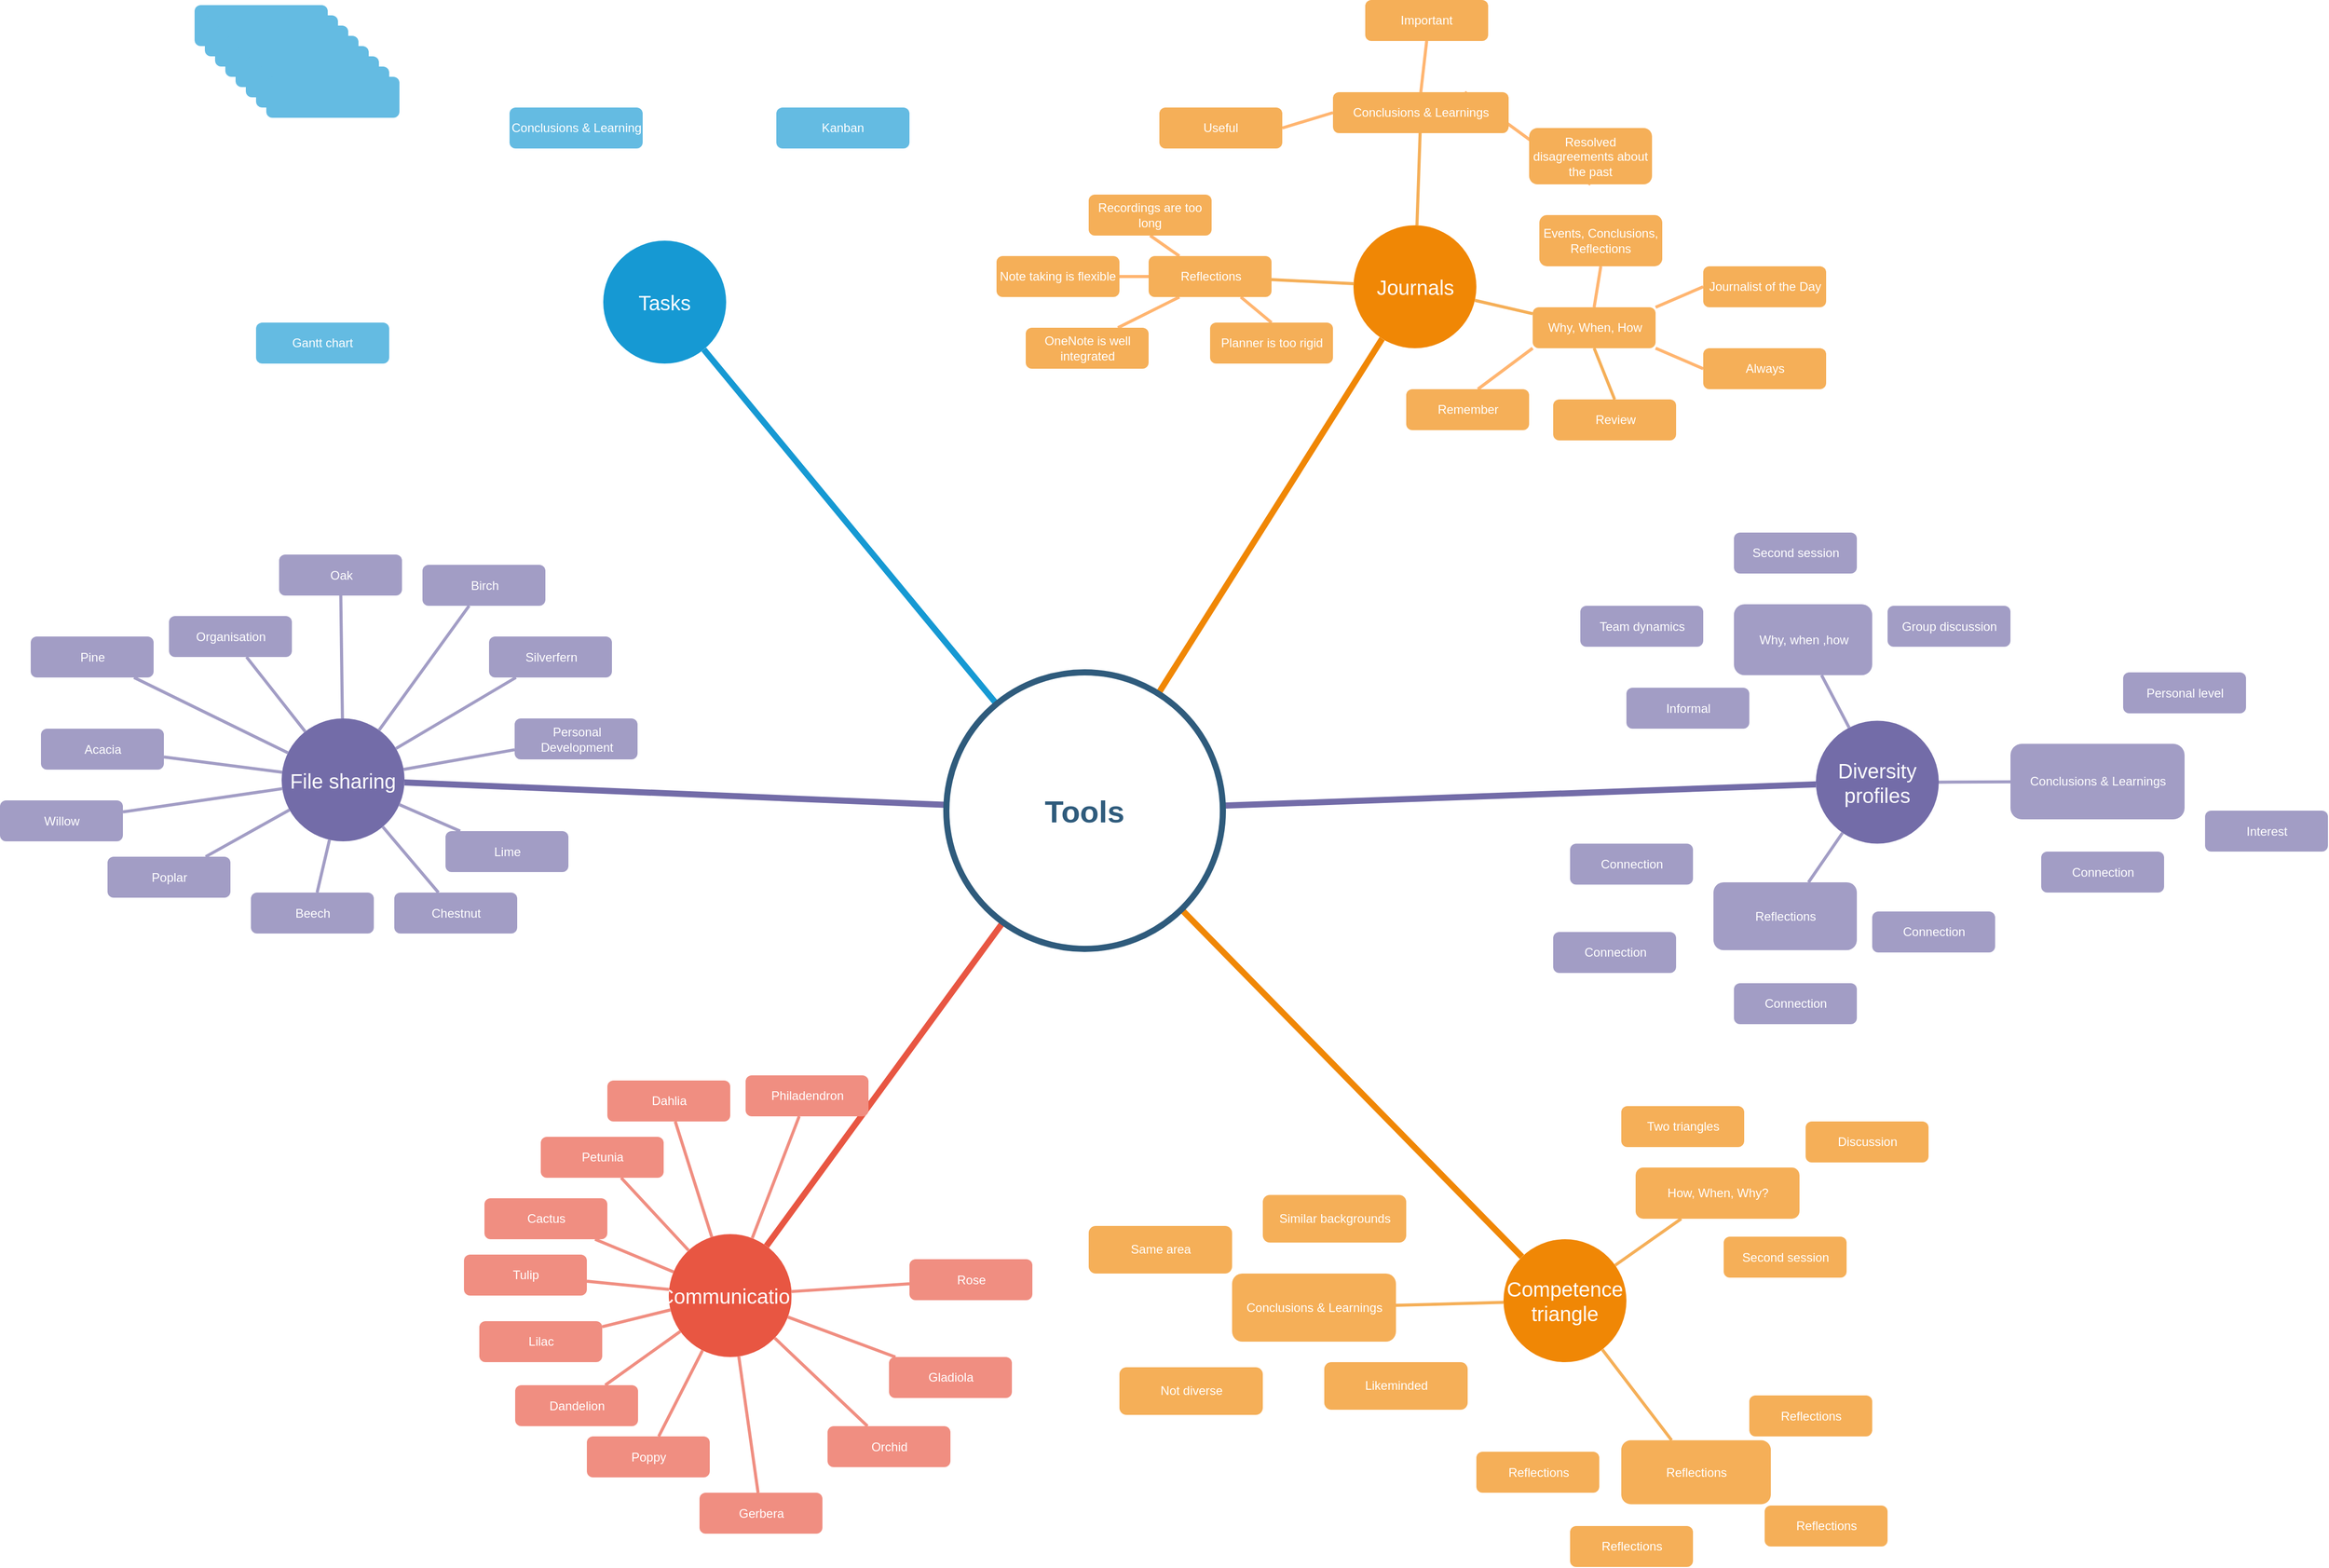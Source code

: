<mxfile version="13.7.7" type="github">
  <diagram id="6a731a19-8d31-9384-78a2-239565b7b9f0" name="Page-1">
    <mxGraphModel dx="870" dy="627" grid="1" gridSize="10" guides="1" tooltips="1" connect="1" arrows="1" fold="1" page="1" pageScale="1" pageWidth="1169" pageHeight="827" background="#ffffff" math="0" shadow="0">
      <root>
        <mxCell id="0" />
        <mxCell id="1" parent="0" />
        <mxCell id="1350" value="Tasks" style="ellipse;whiteSpace=wrap;html=1;shadow=0;fontFamily=Helvetica;fontSize=20;fontColor=#FFFFFF;align=center;strokeWidth=3;fillColor=#1699D3;strokeColor=none;" parent="1" vertex="1">
          <mxGeometry x="626" y="255" width="120" height="120" as="geometry" />
        </mxCell>
        <mxCell id="1351" value="Journals" style="ellipse;whiteSpace=wrap;html=1;shadow=0;fontFamily=Helvetica;fontSize=20;fontColor=#FFFFFF;align=center;strokeWidth=3;fillColor=#F08705;strokeColor=none;gradientColor=none;" parent="1" vertex="1">
          <mxGeometry x="1358.5" y="240" width="120" height="120" as="geometry" />
        </mxCell>
        <mxCell id="1354" value="Diversity profiles" style="ellipse;whiteSpace=wrap;html=1;shadow=0;fontFamily=Helvetica;fontSize=20;fontColor=#FFFFFF;align=center;strokeWidth=3;fillColor=#736ca8;strokeColor=none;" parent="1" vertex="1">
          <mxGeometry x="1810" y="723.75" width="120" height="120" as="geometry" />
        </mxCell>
        <mxCell id="1355" value="Competence triangle" style="ellipse;whiteSpace=wrap;html=1;shadow=0;fontFamily=Helvetica;fontSize=20;fontColor=#FFFFFF;align=center;strokeWidth=3;fillColor=#F08705;strokeColor=none;" parent="1" vertex="1">
          <mxGeometry x="1505" y="1230" width="120" height="120" as="geometry" />
        </mxCell>
        <mxCell id="1356" value="Communication" style="ellipse;whiteSpace=wrap;html=1;shadow=0;fontFamily=Helvetica;fontSize=20;fontColor=#FFFFFF;align=center;strokeWidth=3;fillColor=#E85642;strokeColor=none;" parent="1" vertex="1">
          <mxGeometry x="690" y="1225" width="120" height="120" as="geometry" />
        </mxCell>
        <mxCell id="bX_sGphsYdJyJwY-GeFy-1578" style="edgeStyle=none;orthogonalLoop=1;jettySize=auto;html=1;exitX=0.75;exitY=0;exitDx=0;exitDy=0;entryX=0.5;entryY=1;entryDx=0;entryDy=0;startArrow=none;startFill=0;endArrow=none;endFill=0;strokeColor=#FFB570;strokeWidth=3;" edge="1" parent="1" source="1357" target="bX_sGphsYdJyJwY-GeFy-1561">
          <mxGeometry relative="1" as="geometry" />
        </mxCell>
        <mxCell id="bX_sGphsYdJyJwY-GeFy-1579" style="edgeStyle=none;orthogonalLoop=1;jettySize=auto;html=1;exitX=0.5;exitY=0;exitDx=0;exitDy=0;entryX=0.5;entryY=1;entryDx=0;entryDy=0;startArrow=none;startFill=0;endArrow=none;endFill=0;strokeColor=#FFB570;strokeWidth=3;" edge="1" parent="1" source="1357" target="bX_sGphsYdJyJwY-GeFy-1560">
          <mxGeometry relative="1" as="geometry" />
        </mxCell>
        <mxCell id="bX_sGphsYdJyJwY-GeFy-1580" style="edgeStyle=none;orthogonalLoop=1;jettySize=auto;html=1;exitX=0;exitY=0.5;exitDx=0;exitDy=0;entryX=1;entryY=0.5;entryDx=0;entryDy=0;startArrow=none;startFill=0;endArrow=none;endFill=0;strokeColor=#FFB570;strokeWidth=3;" edge="1" parent="1" source="1357" target="bX_sGphsYdJyJwY-GeFy-1559">
          <mxGeometry relative="1" as="geometry" />
        </mxCell>
        <mxCell id="1357" value="Conclusions &amp;amp; Learnings" style="rounded=1;fillColor=#f5af58;strokeColor=none;strokeWidth=3;shadow=0;html=1;fontColor=#FFFFFF;" parent="1" vertex="1">
          <mxGeometry x="1338.5" y="110" width="171.5" height="40" as="geometry" />
        </mxCell>
        <mxCell id="1358" value="" style="rounded=1;fillColor=#64BBE2;strokeColor=none;strokeWidth=3;shadow=0;html=1;fontColor=#FFFFFF;whiteSpace=wrap;" parent="1" vertex="1">
          <mxGeometry x="227" y="25.0" width="130" height="40" as="geometry" />
        </mxCell>
        <mxCell id="1359" style="endArrow=none;strokeWidth=6;strokeColor=#1699D3;html=1;" parent="1" source="1515" target="1350" edge="1">
          <mxGeometry relative="1" as="geometry" />
        </mxCell>
        <mxCell id="1360" style="endArrow=none;strokeWidth=6;strokeColor=#f08705;html=1;" parent="1" source="1515" target="1351" edge="1">
          <mxGeometry relative="1" as="geometry" />
        </mxCell>
        <mxCell id="1363" style="endArrow=none;strokeWidth=6;strokeColor=#736CA8;html=1;" parent="1" source="1515" target="1516" edge="1">
          <mxGeometry relative="1" as="geometry" />
        </mxCell>
        <mxCell id="1364" style="endArrow=none;strokeWidth=6;strokeColor=#736ca8;html=1;" parent="1" source="1515" target="1354" edge="1">
          <mxGeometry relative="1" as="geometry" />
        </mxCell>
        <mxCell id="1365" value="" style="edgeStyle=none;endArrow=none;strokeWidth=6;strokeColor=#F08705;html=1;" parent="1" source="1515" target="1355" edge="1">
          <mxGeometry x="181" y="226.5" width="100" height="100" as="geometry">
            <mxPoint x="181" y="326.5" as="sourcePoint" />
            <mxPoint x="281" y="226.5" as="targetPoint" />
          </mxGeometry>
        </mxCell>
        <mxCell id="1366" value="" style="edgeStyle=none;endArrow=none;strokeWidth=6;strokeColor=#E85642;html=1;" parent="1" source="1515" target="1356" edge="1">
          <mxGeometry x="181" y="226.5" width="100" height="100" as="geometry">
            <mxPoint x="181" y="326.5" as="sourcePoint" />
            <mxPoint x="281" y="226.5" as="targetPoint" />
          </mxGeometry>
        </mxCell>
        <mxCell id="bX_sGphsYdJyJwY-GeFy-1583" style="edgeStyle=none;orthogonalLoop=1;jettySize=auto;html=1;exitX=0.75;exitY=1;exitDx=0;exitDy=0;entryX=0.5;entryY=0;entryDx=0;entryDy=0;startArrow=none;startFill=0;endArrow=none;endFill=0;strokeColor=#FFB570;strokeWidth=3;" edge="1" parent="1" source="1389" target="bX_sGphsYdJyJwY-GeFy-1556">
          <mxGeometry relative="1" as="geometry" />
        </mxCell>
        <mxCell id="bX_sGphsYdJyJwY-GeFy-1584" style="edgeStyle=none;orthogonalLoop=1;jettySize=auto;html=1;exitX=0.25;exitY=1;exitDx=0;exitDy=0;entryX=0.75;entryY=0;entryDx=0;entryDy=0;startArrow=none;startFill=0;endArrow=none;endFill=0;strokeColor=#FFB570;strokeWidth=3;" edge="1" parent="1" source="1389" target="bX_sGphsYdJyJwY-GeFy-1555">
          <mxGeometry relative="1" as="geometry" />
        </mxCell>
        <mxCell id="bX_sGphsYdJyJwY-GeFy-1585" style="edgeStyle=none;orthogonalLoop=1;jettySize=auto;html=1;exitX=0;exitY=0.5;exitDx=0;exitDy=0;entryX=1;entryY=0.5;entryDx=0;entryDy=0;startArrow=none;startFill=0;endArrow=none;endFill=0;strokeColor=#FFB570;strokeWidth=3;" edge="1" parent="1" source="1389" target="bX_sGphsYdJyJwY-GeFy-1557">
          <mxGeometry relative="1" as="geometry" />
        </mxCell>
        <mxCell id="bX_sGphsYdJyJwY-GeFy-1586" style="edgeStyle=none;orthogonalLoop=1;jettySize=auto;html=1;exitX=0.25;exitY=0;exitDx=0;exitDy=0;entryX=0.5;entryY=1;entryDx=0;entryDy=0;startArrow=none;startFill=0;endArrow=none;endFill=0;strokeColor=#FFB570;strokeWidth=3;" edge="1" parent="1" source="1389" target="bX_sGphsYdJyJwY-GeFy-1558">
          <mxGeometry relative="1" as="geometry" />
        </mxCell>
        <mxCell id="1389" value="Reflections" style="rounded=1;fillColor=#f5af58;strokeColor=none;strokeWidth=3;shadow=0;html=1;fontColor=#FFFFFF;" parent="1" vertex="1">
          <mxGeometry x="1158.5" y="270" width="120" height="40" as="geometry" />
        </mxCell>
        <mxCell id="bX_sGphsYdJyJwY-GeFy-1572" style="orthogonalLoop=1;jettySize=auto;html=1;exitX=0;exitY=1;exitDx=0;exitDy=0;entryX=0.583;entryY=0;entryDx=0;entryDy=0;entryPerimeter=0;fillColor=#ffe6cc;strokeWidth=3;startArrow=none;startFill=0;endArrow=none;endFill=0;strokeColor=#FFB570;" edge="1" parent="1" source="1390" target="bX_sGphsYdJyJwY-GeFy-1552">
          <mxGeometry relative="1" as="geometry" />
        </mxCell>
        <mxCell id="bX_sGphsYdJyJwY-GeFy-1573" style="edgeStyle=none;orthogonalLoop=1;jettySize=auto;html=1;exitX=1;exitY=1;exitDx=0;exitDy=0;entryX=0;entryY=0.5;entryDx=0;entryDy=0;startArrow=none;startFill=0;endArrow=none;endFill=0;strokeColor=#FFB570;strokeWidth=3;" edge="1" parent="1" source="1390" target="bX_sGphsYdJyJwY-GeFy-1550">
          <mxGeometry relative="1" as="geometry" />
        </mxCell>
        <mxCell id="bX_sGphsYdJyJwY-GeFy-1574" style="edgeStyle=none;orthogonalLoop=1;jettySize=auto;html=1;exitX=1;exitY=0;exitDx=0;exitDy=0;entryX=0;entryY=0.5;entryDx=0;entryDy=0;startArrow=none;startFill=0;endArrow=none;endFill=0;strokeColor=#FFB570;strokeWidth=3;" edge="1" parent="1" source="1390" target="bX_sGphsYdJyJwY-GeFy-1549">
          <mxGeometry relative="1" as="geometry" />
        </mxCell>
        <mxCell id="bX_sGphsYdJyJwY-GeFy-1575" style="edgeStyle=none;orthogonalLoop=1;jettySize=auto;html=1;exitX=0.5;exitY=0;exitDx=0;exitDy=0;entryX=0.5;entryY=1;entryDx=0;entryDy=0;startArrow=none;startFill=0;endArrow=none;endFill=0;strokeColor=#FFB570;strokeWidth=3;" edge="1" parent="1" source="1390" target="bX_sGphsYdJyJwY-GeFy-1548">
          <mxGeometry relative="1" as="geometry" />
        </mxCell>
        <mxCell id="1390" value="Why, When, How" style="rounded=1;fillColor=#f5af58;strokeColor=none;strokeWidth=3;shadow=0;html=1;fontColor=#FFFFFF;" parent="1" vertex="1">
          <mxGeometry x="1533.5" y="320" width="120" height="40" as="geometry" />
        </mxCell>
        <mxCell id="1399" value="" style="edgeStyle=none;endArrow=none;strokeWidth=3;strokeColor=#F5AF58;html=1;" parent="1" source="1351" target="1357" edge="1">
          <mxGeometry x="258.5" y="20" width="100" height="100" as="geometry">
            <mxPoint x="258.5" y="120" as="sourcePoint" />
            <mxPoint x="358.5" y="20" as="targetPoint" />
          </mxGeometry>
        </mxCell>
        <mxCell id="1401" value="" style="edgeStyle=none;endArrow=none;strokeWidth=3;strokeColor=#F5AF58;html=1;" parent="1" source="1351" target="1389" edge="1">
          <mxGeometry x="258.5" y="20" width="100" height="100" as="geometry">
            <mxPoint x="258.5" y="120" as="sourcePoint" />
            <mxPoint x="358.5" y="20" as="targetPoint" />
          </mxGeometry>
        </mxCell>
        <mxCell id="1402" value="" style="edgeStyle=none;endArrow=none;strokeWidth=3;strokeColor=#F5AF58;html=1;" parent="1" source="1351" target="1390" edge="1">
          <mxGeometry x="258.5" y="20" width="100" height="100" as="geometry">
            <mxPoint x="258.5" y="120" as="sourcePoint" />
            <mxPoint x="358.5" y="20" as="targetPoint" />
          </mxGeometry>
        </mxCell>
        <mxCell id="1457" value="Why, when ,how" style="rounded=1;fillColor=#a29dc5;strokeColor=none;strokeWidth=3;shadow=0;html=1;fontColor=#FFFFFF;" parent="1" vertex="1">
          <mxGeometry x="1730" y="610" width="135" height="69.25" as="geometry" />
        </mxCell>
        <mxCell id="1458" value="Reflections" style="rounded=1;fillColor=#a29dc5;strokeColor=none;strokeWidth=3;shadow=0;html=1;fontColor=#FFFFFF;" parent="1" vertex="1">
          <mxGeometry x="1710" y="881.5" width="140" height="66.25" as="geometry" />
        </mxCell>
        <mxCell id="1460" value="Conclusions &amp;amp; Learnings" style="rounded=1;fillColor=#a29dc5;strokeColor=none;strokeWidth=3;shadow=0;html=1;fontColor=#FFFFFF;" parent="1" vertex="1">
          <mxGeometry x="2000" y="746.25" width="170" height="73.75" as="geometry" />
        </mxCell>
        <mxCell id="1463" value="" style="edgeStyle=none;endArrow=none;strokeWidth=3;strokeColor=#A29DC5;html=1;" parent="1" source="1354" target="1460" edge="1">
          <mxGeometry x="350" y="-551.25" width="100" height="100" as="geometry">
            <mxPoint x="350" y="-451.25" as="sourcePoint" />
            <mxPoint x="450" y="-551.25" as="targetPoint" />
          </mxGeometry>
        </mxCell>
        <mxCell id="1465" value="" style="edgeStyle=none;endArrow=none;strokeWidth=3;strokeColor=#A29DC5;html=1;" parent="1" source="1354" target="1458" edge="1">
          <mxGeometry x="350" y="-551.25" width="100" height="100" as="geometry">
            <mxPoint x="350" y="-451.25" as="sourcePoint" />
            <mxPoint x="450" y="-551.25" as="targetPoint" />
          </mxGeometry>
        </mxCell>
        <mxCell id="1467" value="" style="edgeStyle=none;endArrow=none;strokeWidth=3;strokeColor=#A29DC5;html=1;" parent="1" source="1354" target="1457" edge="1">
          <mxGeometry x="350" y="-551.25" width="100" height="100" as="geometry">
            <mxPoint x="350" y="-451.25" as="sourcePoint" />
            <mxPoint x="450" y="-551.25" as="targetPoint" />
          </mxGeometry>
        </mxCell>
        <mxCell id="1468" value="How, When, Why?" style="rounded=1;fillColor=#f5af58;strokeColor=none;strokeWidth=3;shadow=0;html=1;fontColor=#FFFFFF;" parent="1" vertex="1">
          <mxGeometry x="1634" y="1160" width="160" height="50" as="geometry" />
        </mxCell>
        <mxCell id="1471" value="Reflections" style="rounded=1;fillColor=#f5af58;strokeColor=none;strokeWidth=3;shadow=0;html=1;fontColor=#FFFFFF;" parent="1" vertex="1">
          <mxGeometry x="1620" y="1426.25" width="146" height="62.5" as="geometry" />
        </mxCell>
        <mxCell id="1473" value="Conclusions &amp;amp; Learnings" style="rounded=1;fillColor=#f5af58;strokeColor=none;strokeWidth=3;shadow=0;html=1;fontColor=#FFFFFF;" parent="1" vertex="1">
          <mxGeometry x="1240" y="1263.5" width="160" height="66.5" as="geometry" />
        </mxCell>
        <mxCell id="1480" value="" style="edgeStyle=none;endArrow=none;strokeWidth=3;strokeColor=#F5AF58;html=1;" parent="1" source="1355" target="1468" edge="1">
          <mxGeometry x="493.5" y="-48.5" width="100" height="100" as="geometry">
            <mxPoint x="493.5" y="51.5" as="sourcePoint" />
            <mxPoint x="593.5" y="-48.5" as="targetPoint" />
          </mxGeometry>
        </mxCell>
        <mxCell id="1483" value="" style="edgeStyle=none;endArrow=none;strokeWidth=3;strokeColor=#F5AF58;html=1;" parent="1" source="1355" target="1471" edge="1">
          <mxGeometry x="493.5" y="-48.5" width="100" height="100" as="geometry">
            <mxPoint x="493.5" y="51.5" as="sourcePoint" />
            <mxPoint x="593.5" y="-48.5" as="targetPoint" />
          </mxGeometry>
        </mxCell>
        <mxCell id="1485" value="" style="edgeStyle=none;endArrow=none;strokeWidth=3;strokeColor=#F5AF58;html=1;" parent="1" source="1355" target="1473" edge="1">
          <mxGeometry x="493.5" y="-48.5" width="100" height="100" as="geometry">
            <mxPoint x="493.5" y="51.5" as="sourcePoint" />
            <mxPoint x="593.5" y="-48.5" as="targetPoint" />
          </mxGeometry>
        </mxCell>
        <mxCell id="1490" value="Philadendron" style="rounded=1;fillColor=#f08e81;strokeColor=none;strokeWidth=3;shadow=0;html=1;fontColor=#FFFFFF;" parent="1" vertex="1">
          <mxGeometry x="765" y="1070" width="120" height="40" as="geometry" />
        </mxCell>
        <mxCell id="1491" value="Dahlia" style="rounded=1;fillColor=#f08e81;strokeColor=none;strokeWidth=3;shadow=0;html=1;fontColor=#FFFFFF;" parent="1" vertex="1">
          <mxGeometry x="630" y="1075" width="120" height="40" as="geometry" />
        </mxCell>
        <mxCell id="1492" value="Petunia" style="rounded=1;fillColor=#f08e81;strokeColor=none;strokeWidth=3;shadow=0;html=1;fontColor=#FFFFFF;" parent="1" vertex="1">
          <mxGeometry x="565" y="1130" width="120" height="40" as="geometry" />
        </mxCell>
        <mxCell id="1493" value="Cactus" style="rounded=1;fillColor=#f08e81;strokeColor=none;strokeWidth=3;shadow=0;html=1;fontColor=#FFFFFF;" parent="1" vertex="1">
          <mxGeometry x="510" y="1190" width="120" height="40" as="geometry" />
        </mxCell>
        <mxCell id="1494" value="Tulip" style="rounded=1;fillColor=#f08e81;strokeColor=none;strokeWidth=3;shadow=0;html=1;fontColor=#FFFFFF;" parent="1" vertex="1">
          <mxGeometry x="490" y="1245" width="120" height="40" as="geometry" />
        </mxCell>
        <mxCell id="1495" value="Lilac" style="rounded=1;fillColor=#f08e81;strokeColor=none;strokeWidth=3;shadow=0;html=1;fontColor=#FFFFFF;" parent="1" vertex="1">
          <mxGeometry x="505" y="1310" width="120" height="40" as="geometry" />
        </mxCell>
        <mxCell id="1496" value="Dandelion" style="rounded=1;fillColor=#f08e81;strokeColor=none;strokeWidth=3;shadow=0;html=1;fontColor=#FFFFFF;" parent="1" vertex="1">
          <mxGeometry x="540" y="1372.5" width="120" height="40" as="geometry" />
        </mxCell>
        <mxCell id="1497" value="Poppy" style="rounded=1;fillColor=#f08e81;strokeColor=none;strokeWidth=3;shadow=0;html=1;fontColor=#FFFFFF;" parent="1" vertex="1">
          <mxGeometry x="610" y="1422.5" width="120" height="40" as="geometry" />
        </mxCell>
        <mxCell id="1498" value="Gerbera" style="rounded=1;fillColor=#f08e81;strokeColor=none;strokeWidth=3;shadow=0;html=1;fontColor=#FFFFFF;" parent="1" vertex="1">
          <mxGeometry x="720" y="1477.5" width="120" height="40" as="geometry" />
        </mxCell>
        <mxCell id="1499" value="Orchid" style="rounded=1;fillColor=#f08e81;strokeColor=none;strokeWidth=3;shadow=0;html=1;fontColor=#FFFFFF;" parent="1" vertex="1">
          <mxGeometry x="845" y="1412.5" width="120" height="40" as="geometry" />
        </mxCell>
        <mxCell id="1500" value="Gladiola" style="rounded=1;fillColor=#f08e81;strokeColor=none;strokeWidth=3;shadow=0;html=1;fontColor=#FFFFFF;" parent="1" vertex="1">
          <mxGeometry x="905" y="1345" width="120" height="40" as="geometry" />
        </mxCell>
        <mxCell id="1501" value="Rose" style="rounded=1;fillColor=#f08e81;strokeColor=none;strokeWidth=3;shadow=0;html=1;fontColor=#FFFFFF;" parent="1" vertex="1">
          <mxGeometry x="925" y="1249.5" width="120" height="40" as="geometry" />
        </mxCell>
        <mxCell id="1502" value="" style="edgeStyle=none;endArrow=none;strokeWidth=3;strokeColor=#F08E81;html=1;" parent="1" source="1356" target="1501" edge="1">
          <mxGeometry x="330" y="115" width="100" height="100" as="geometry">
            <mxPoint x="330" y="215" as="sourcePoint" />
            <mxPoint x="430" y="115" as="targetPoint" />
          </mxGeometry>
        </mxCell>
        <mxCell id="1503" value="" style="edgeStyle=none;endArrow=none;strokeWidth=3;strokeColor=#F08E81;html=1;" parent="1" source="1356" target="1490" edge="1">
          <mxGeometry x="330" y="115" width="100" height="100" as="geometry">
            <mxPoint x="330" y="215" as="sourcePoint" />
            <mxPoint x="430" y="115" as="targetPoint" />
          </mxGeometry>
        </mxCell>
        <mxCell id="1504" value="" style="edgeStyle=none;endArrow=none;strokeWidth=3;strokeColor=#F08E81;html=1;" parent="1" source="1356" target="1491" edge="1">
          <mxGeometry x="330" y="115" width="100" height="100" as="geometry">
            <mxPoint x="330" y="215" as="sourcePoint" />
            <mxPoint x="430" y="115" as="targetPoint" />
          </mxGeometry>
        </mxCell>
        <mxCell id="1505" value="" style="edgeStyle=none;endArrow=none;strokeWidth=3;strokeColor=#F08E81;html=1;" parent="1" source="1356" target="1492" edge="1">
          <mxGeometry x="330" y="115" width="100" height="100" as="geometry">
            <mxPoint x="330" y="215" as="sourcePoint" />
            <mxPoint x="430" y="115" as="targetPoint" />
          </mxGeometry>
        </mxCell>
        <mxCell id="1506" value="" style="edgeStyle=none;endArrow=none;strokeWidth=3;strokeColor=#F08E81;html=1;" parent="1" source="1356" target="1493" edge="1">
          <mxGeometry x="330" y="115" width="100" height="100" as="geometry">
            <mxPoint x="330" y="215" as="sourcePoint" />
            <mxPoint x="430" y="115" as="targetPoint" />
          </mxGeometry>
        </mxCell>
        <mxCell id="1507" value="" style="edgeStyle=none;endArrow=none;strokeWidth=3;strokeColor=#F08E81;html=1;" parent="1" source="1356" target="1494" edge="1">
          <mxGeometry x="330" y="115" width="100" height="100" as="geometry">
            <mxPoint x="330" y="215" as="sourcePoint" />
            <mxPoint x="430" y="115" as="targetPoint" />
          </mxGeometry>
        </mxCell>
        <mxCell id="1508" value="" style="edgeStyle=none;endArrow=none;strokeWidth=3;strokeColor=#F08E81;html=1;" parent="1" source="1356" target="1495" edge="1">
          <mxGeometry x="330" y="115" width="100" height="100" as="geometry">
            <mxPoint x="330" y="215" as="sourcePoint" />
            <mxPoint x="430" y="115" as="targetPoint" />
          </mxGeometry>
        </mxCell>
        <mxCell id="1509" value="" style="edgeStyle=none;endArrow=none;strokeWidth=3;strokeColor=#F08E81;html=1;" parent="1" source="1356" target="1496" edge="1">
          <mxGeometry x="330" y="115" width="100" height="100" as="geometry">
            <mxPoint x="330" y="215" as="sourcePoint" />
            <mxPoint x="430" y="115" as="targetPoint" />
          </mxGeometry>
        </mxCell>
        <mxCell id="1510" value="" style="edgeStyle=none;endArrow=none;strokeWidth=3;strokeColor=#F08E81;html=1;" parent="1" source="1356" target="1497" edge="1">
          <mxGeometry x="330" y="115" width="100" height="100" as="geometry">
            <mxPoint x="330" y="215" as="sourcePoint" />
            <mxPoint x="430" y="115" as="targetPoint" />
          </mxGeometry>
        </mxCell>
        <mxCell id="1511" value="" style="edgeStyle=none;endArrow=none;strokeWidth=3;strokeColor=#F08E81;html=1;" parent="1" source="1356" target="1498" edge="1">
          <mxGeometry x="330" y="115" width="100" height="100" as="geometry">
            <mxPoint x="330" y="215" as="sourcePoint" />
            <mxPoint x="430" y="115" as="targetPoint" />
          </mxGeometry>
        </mxCell>
        <mxCell id="1512" value="" style="edgeStyle=none;endArrow=none;strokeWidth=3;strokeColor=#F08E81;html=1;" parent="1" source="1356" target="1499" edge="1">
          <mxGeometry x="330" y="115" width="100" height="100" as="geometry">
            <mxPoint x="330" y="215" as="sourcePoint" />
            <mxPoint x="430" y="115" as="targetPoint" />
          </mxGeometry>
        </mxCell>
        <mxCell id="1513" value="" style="edgeStyle=none;endArrow=none;strokeWidth=3;strokeColor=#F08E81;html=1;" parent="1" source="1356" target="1500" edge="1">
          <mxGeometry x="330" y="115" width="100" height="100" as="geometry">
            <mxPoint x="330" y="215" as="sourcePoint" />
            <mxPoint x="430" y="115" as="targetPoint" />
          </mxGeometry>
        </mxCell>
        <mxCell id="1515" value="Tools" style="ellipse;whiteSpace=wrap;html=1;shadow=0;fontFamily=Helvetica;fontSize=30;fontColor=#2F5B7C;align=center;strokeColor=#2F5B7C;strokeWidth=6;fillColor=#FFFFFF;fontStyle=1;gradientColor=none;" parent="1" vertex="1">
          <mxGeometry x="961" y="676.5" width="270" height="270" as="geometry" />
        </mxCell>
        <mxCell id="1516" value="File sharing" style="ellipse;whiteSpace=wrap;html=1;shadow=0;fontFamily=Helvetica;fontSize=20;fontColor=#FFFFFF;align=center;strokeWidth=3;fillColor=#736ca8;strokeColor=none;" parent="1" vertex="1">
          <mxGeometry x="312" y="721.5" width="120" height="120" as="geometry" />
        </mxCell>
        <mxCell id="1517" value="Organisation" style="rounded=1;fillColor=#a29dc5;strokeColor=none;strokeWidth=3;shadow=0;html=1;fontColor=#FFFFFF;" parent="1" vertex="1">
          <mxGeometry x="202" y="621.5" width="120" height="40" as="geometry" />
        </mxCell>
        <mxCell id="1518" value="Oak" style="rounded=1;fillColor=#a29dc5;strokeColor=none;strokeWidth=3;shadow=0;html=1;fontColor=#FFFFFF;" parent="1" vertex="1">
          <mxGeometry x="309.5" y="561.5" width="120" height="40" as="geometry" />
        </mxCell>
        <mxCell id="1519" value="Birch" style="rounded=1;fillColor=#a29dc5;strokeColor=none;strokeWidth=3;shadow=0;html=1;fontColor=#FFFFFF;" parent="1" vertex="1">
          <mxGeometry x="449.5" y="571.5" width="120" height="40" as="geometry" />
        </mxCell>
        <mxCell id="1520" value="Silverfern" style="rounded=1;fillColor=#a29dc5;strokeColor=none;strokeWidth=3;shadow=0;html=1;fontColor=#FFFFFF;" parent="1" vertex="1">
          <mxGeometry x="514.5" y="641.5" width="120" height="40" as="geometry" />
        </mxCell>
        <mxCell id="1521" value="Personal &#xa;Development" style="rounded=1;fillColor=#a29dc5;strokeColor=none;strokeWidth=3;shadow=0;html=1;fontColor=#FFFFFF;" parent="1" vertex="1">
          <mxGeometry x="539.5" y="721.5" width="120" height="40" as="geometry" />
        </mxCell>
        <mxCell id="1522" value="Pine" style="rounded=1;fillColor=#a29dc5;strokeColor=none;strokeWidth=3;shadow=0;html=1;fontColor=#FFFFFF;" parent="1" vertex="1">
          <mxGeometry x="67" y="641.5" width="120" height="40" as="geometry" />
        </mxCell>
        <mxCell id="1523" value="Lime" style="rounded=1;fillColor=#a29dc5;strokeColor=none;strokeWidth=3;shadow=0;html=1;fontColor=#FFFFFF;" parent="1" vertex="1">
          <mxGeometry x="472" y="831.5" width="120" height="40" as="geometry" />
        </mxCell>
        <mxCell id="1524" value="Chestnut" style="rounded=1;fillColor=#a29dc5;strokeColor=none;strokeWidth=3;shadow=0;html=1;fontColor=#FFFFFF;" parent="1" vertex="1">
          <mxGeometry x="422" y="891.5" width="120" height="40" as="geometry" />
        </mxCell>
        <mxCell id="1525" value="Beech" style="rounded=1;fillColor=#a29dc5;strokeColor=none;strokeWidth=3;shadow=0;html=1;fontColor=#FFFFFF;" parent="1" vertex="1">
          <mxGeometry x="282" y="891.5" width="120" height="40" as="geometry" />
        </mxCell>
        <mxCell id="1526" value="Poplar" style="rounded=1;fillColor=#a29dc5;strokeColor=none;strokeWidth=3;shadow=0;html=1;fontColor=#FFFFFF;" parent="1" vertex="1">
          <mxGeometry x="142" y="856.5" width="120" height="40" as="geometry" />
        </mxCell>
        <mxCell id="1527" value="Willow" style="rounded=1;fillColor=#a29dc5;strokeColor=none;strokeWidth=3;shadow=0;html=1;fontColor=#FFFFFF;" parent="1" vertex="1">
          <mxGeometry x="37" y="801.5" width="120" height="40" as="geometry" />
        </mxCell>
        <mxCell id="1528" value="" style="edgeStyle=none;endArrow=none;strokeWidth=3;strokeColor=#A29DC5;html=1;" parent="1" source="1516" target="1517" edge="1">
          <mxGeometry x="-1498" y="-303.5" width="100" height="100" as="geometry">
            <mxPoint x="-1498" y="-203.5" as="sourcePoint" />
            <mxPoint x="-1398" y="-303.5" as="targetPoint" />
          </mxGeometry>
        </mxCell>
        <mxCell id="1529" value="Acacia" style="rounded=1;fillColor=#a29dc5;strokeColor=none;strokeWidth=3;shadow=0;html=1;fontColor=#FFFFFF;" parent="1" vertex="1">
          <mxGeometry x="77" y="731.5" width="120" height="40" as="geometry" />
        </mxCell>
        <mxCell id="1530" value="" style="edgeStyle=none;endArrow=none;strokeWidth=3;strokeColor=#A29DC5;html=1;" parent="1" source="1516" target="1518" edge="1">
          <mxGeometry x="-1498" y="-303.5" width="100" height="100" as="geometry">
            <mxPoint x="-1498" y="-203.5" as="sourcePoint" />
            <mxPoint x="-1398" y="-303.5" as="targetPoint" />
          </mxGeometry>
        </mxCell>
        <mxCell id="1531" value="" style="edgeStyle=none;endArrow=none;strokeWidth=3;strokeColor=#A29DC5;html=1;" parent="1" source="1516" target="1519" edge="1">
          <mxGeometry x="-1498" y="-303.5" width="100" height="100" as="geometry">
            <mxPoint x="-1498" y="-203.5" as="sourcePoint" />
            <mxPoint x="-1398" y="-303.5" as="targetPoint" />
          </mxGeometry>
        </mxCell>
        <mxCell id="1532" value="" style="edgeStyle=none;endArrow=none;strokeWidth=3;strokeColor=#A29DC5;html=1;" parent="1" source="1516" target="1520" edge="1">
          <mxGeometry x="-1498" y="-303.5" width="100" height="100" as="geometry">
            <mxPoint x="-1498" y="-203.5" as="sourcePoint" />
            <mxPoint x="-1398" y="-303.5" as="targetPoint" />
          </mxGeometry>
        </mxCell>
        <mxCell id="1533" value="" style="edgeStyle=none;endArrow=none;strokeWidth=3;strokeColor=#A29DC5;html=1;" parent="1" source="1516" target="1521" edge="1">
          <mxGeometry x="-1498" y="-303.5" width="100" height="100" as="geometry">
            <mxPoint x="-1498" y="-203.5" as="sourcePoint" />
            <mxPoint x="-1398" y="-303.5" as="targetPoint" />
          </mxGeometry>
        </mxCell>
        <mxCell id="1534" value="" style="edgeStyle=none;endArrow=none;strokeWidth=3;strokeColor=#A29DC5;html=1;" parent="1" source="1516" target="1522" edge="1">
          <mxGeometry x="-1498" y="-303.5" width="100" height="100" as="geometry">
            <mxPoint x="-1498" y="-203.5" as="sourcePoint" />
            <mxPoint x="-1398" y="-303.5" as="targetPoint" />
          </mxGeometry>
        </mxCell>
        <mxCell id="1535" value="" style="edgeStyle=none;endArrow=none;strokeWidth=3;strokeColor=#A29DC5;html=1;" parent="1" source="1516" target="1523" edge="1">
          <mxGeometry x="-1498" y="-303.5" width="100" height="100" as="geometry">
            <mxPoint x="-1498" y="-203.5" as="sourcePoint" />
            <mxPoint x="-1398" y="-303.5" as="targetPoint" />
          </mxGeometry>
        </mxCell>
        <mxCell id="1536" value="" style="edgeStyle=none;endArrow=none;strokeWidth=3;strokeColor=#A29DC5;html=1;" parent="1" source="1516" target="1524" edge="1">
          <mxGeometry x="-1498" y="-303.5" width="100" height="100" as="geometry">
            <mxPoint x="-1498" y="-203.5" as="sourcePoint" />
            <mxPoint x="-1398" y="-303.5" as="targetPoint" />
          </mxGeometry>
        </mxCell>
        <mxCell id="1537" value="" style="edgeStyle=none;endArrow=none;strokeWidth=3;strokeColor=#A29DC5;html=1;" parent="1" source="1516" target="1525" edge="1">
          <mxGeometry x="-1498" y="-303.5" width="100" height="100" as="geometry">
            <mxPoint x="-1498" y="-203.5" as="sourcePoint" />
            <mxPoint x="-1398" y="-303.5" as="targetPoint" />
          </mxGeometry>
        </mxCell>
        <mxCell id="1538" value="" style="edgeStyle=none;endArrow=none;strokeWidth=3;strokeColor=#A29DC5;html=1;" parent="1" source="1516" target="1526" edge="1">
          <mxGeometry x="-1498" y="-303.5" width="100" height="100" as="geometry">
            <mxPoint x="-1498" y="-203.5" as="sourcePoint" />
            <mxPoint x="-1398" y="-303.5" as="targetPoint" />
          </mxGeometry>
        </mxCell>
        <mxCell id="1539" value="" style="edgeStyle=none;endArrow=none;strokeWidth=3;strokeColor=#A29DC5;html=1;" parent="1" source="1516" target="1527" edge="1">
          <mxGeometry x="-1498" y="-303.5" width="100" height="100" as="geometry">
            <mxPoint x="-1498" y="-203.5" as="sourcePoint" />
            <mxPoint x="-1398" y="-303.5" as="targetPoint" />
          </mxGeometry>
        </mxCell>
        <mxCell id="1540" value="" style="edgeStyle=none;endArrow=none;strokeWidth=3;strokeColor=#A29DC5;html=1;" parent="1" source="1516" target="1529" edge="1">
          <mxGeometry x="-1498" y="-303.5" width="100" height="100" as="geometry">
            <mxPoint x="-1498" y="-203.5" as="sourcePoint" />
            <mxPoint x="-1398" y="-303.5" as="targetPoint" />
          </mxGeometry>
        </mxCell>
        <mxCell id="1542" style="edgeStyle=none;rounded=0;html=1;exitX=0.5;exitY=1;endArrow=none;endFill=0;jettySize=auto;orthogonalLoop=1;strokeColor=#736CA8;strokeWidth=2;fillColor=#64bbe2;fontSize=20;fontColor=#23445D;" parent="1" source="1529" target="1529" edge="1">
          <mxGeometry relative="1" as="geometry" />
        </mxCell>
        <mxCell id="bX_sGphsYdJyJwY-GeFy-1548" value="Events, Conclusions, Reflections" style="rounded=1;fillColor=#f5af58;strokeColor=none;strokeWidth=3;shadow=0;html=1;fontColor=#FFFFFF;whiteSpace=wrap;" vertex="1" parent="1">
          <mxGeometry x="1540" y="230" width="120" height="50" as="geometry" />
        </mxCell>
        <mxCell id="bX_sGphsYdJyJwY-GeFy-1549" value="Journalist of the Day" style="rounded=1;fillColor=#f5af58;strokeColor=none;strokeWidth=3;shadow=0;html=1;fontColor=#FFFFFF;" vertex="1" parent="1">
          <mxGeometry x="1700" y="280" width="120" height="40" as="geometry" />
        </mxCell>
        <mxCell id="bX_sGphsYdJyJwY-GeFy-1550" value="Always" style="rounded=1;fillColor=#f5af58;strokeColor=none;strokeWidth=3;shadow=0;html=1;fontColor=#FFFFFF;" vertex="1" parent="1">
          <mxGeometry x="1700" y="360" width="120" height="40" as="geometry" />
        </mxCell>
        <mxCell id="bX_sGphsYdJyJwY-GeFy-1551" value="Review" style="rounded=1;fillColor=#f5af58;strokeColor=none;strokeWidth=3;shadow=0;html=1;fontColor=#FFFFFF;" vertex="1" parent="1">
          <mxGeometry x="1553.5" y="410" width="120" height="40" as="geometry" />
        </mxCell>
        <mxCell id="bX_sGphsYdJyJwY-GeFy-1552" value="Remember" style="rounded=1;fillColor=#f5af58;strokeColor=none;strokeWidth=3;shadow=0;html=1;fontColor=#FFFFFF;" vertex="1" parent="1">
          <mxGeometry x="1410" y="400" width="120" height="40" as="geometry" />
        </mxCell>
        <mxCell id="yF91-XxOJwj9PDJPTug--1546" value="Similar backgrounds" style="rounded=1;fillColor=#f5af58;strokeColor=none;strokeWidth=3;shadow=0;html=1;fontColor=#FFFFFF;" vertex="1" parent="1">
          <mxGeometry x="1270" y="1186.75" width="140" height="46.5" as="geometry" />
        </mxCell>
        <mxCell id="yF91-XxOJwj9PDJPTug--1547" value="Not diverse" style="rounded=1;fillColor=#f5af58;strokeColor=none;strokeWidth=3;shadow=0;html=1;fontColor=#FFFFFF;" vertex="1" parent="1">
          <mxGeometry x="1130" y="1355" width="140" height="46.5" as="geometry" />
        </mxCell>
        <mxCell id="bX_sGphsYdJyJwY-GeFy-1555" value="OneNote is well integrated" style="rounded=1;fillColor=#f5af58;strokeColor=none;strokeWidth=3;shadow=0;html=1;fontColor=#FFFFFF;whiteSpace=wrap;" vertex="1" parent="1">
          <mxGeometry x="1038.5" y="340" width="120" height="40" as="geometry" />
        </mxCell>
        <mxCell id="yF91-XxOJwj9PDJPTug--1548" value="Same area" style="rounded=1;fillColor=#f5af58;strokeColor=none;strokeWidth=3;shadow=0;html=1;fontColor=#FFFFFF;" vertex="1" parent="1">
          <mxGeometry x="1100" y="1217" width="140" height="46.5" as="geometry" />
        </mxCell>
        <mxCell id="bX_sGphsYdJyJwY-GeFy-1556" value="Planner is too rigid" style="rounded=1;fillColor=#f5af58;strokeColor=none;strokeWidth=3;shadow=0;html=1;fontColor=#FFFFFF;whiteSpace=wrap;" vertex="1" parent="1">
          <mxGeometry x="1218.5" y="335" width="120" height="40" as="geometry" />
        </mxCell>
        <mxCell id="yF91-XxOJwj9PDJPTug--1551" value="Reflections" style="rounded=1;fillColor=#f5af58;strokeColor=none;strokeWidth=3;shadow=0;html=1;fontColor=#FFFFFF;" vertex="1" parent="1">
          <mxGeometry x="1478.5" y="1437.5" width="120" height="40" as="geometry" />
        </mxCell>
        <mxCell id="bX_sGphsYdJyJwY-GeFy-1557" value="Note taking is flexible" style="rounded=1;fillColor=#f5af58;strokeColor=none;strokeWidth=3;shadow=0;html=1;fontColor=#FFFFFF;whiteSpace=wrap;" vertex="1" parent="1">
          <mxGeometry x="1010" y="270" width="120" height="40" as="geometry" />
        </mxCell>
        <mxCell id="yF91-XxOJwj9PDJPTug--1552" value="Reflections" style="rounded=1;fillColor=#f5af58;strokeColor=none;strokeWidth=3;shadow=0;html=1;fontColor=#FFFFFF;" vertex="1" parent="1">
          <mxGeometry x="1570" y="1510" width="120" height="40" as="geometry" />
        </mxCell>
        <mxCell id="bX_sGphsYdJyJwY-GeFy-1558" value="Recordings are too long" style="rounded=1;fillColor=#f5af58;strokeColor=none;strokeWidth=3;shadow=0;html=1;fontColor=#FFFFFF;whiteSpace=wrap;" vertex="1" parent="1">
          <mxGeometry x="1100" y="210" width="120" height="40" as="geometry" />
        </mxCell>
        <mxCell id="yF91-XxOJwj9PDJPTug--1553" value="Reflections" style="rounded=1;fillColor=#f5af58;strokeColor=none;strokeWidth=3;shadow=0;html=1;fontColor=#FFFFFF;" vertex="1" parent="1">
          <mxGeometry x="1760" y="1490" width="120" height="40" as="geometry" />
        </mxCell>
        <mxCell id="bX_sGphsYdJyJwY-GeFy-1559" value="Useful" style="rounded=1;fillColor=#f5af58;strokeColor=none;strokeWidth=3;shadow=0;html=1;fontColor=#FFFFFF;whiteSpace=wrap;" vertex="1" parent="1">
          <mxGeometry x="1169" y="125" width="120" height="40" as="geometry" />
        </mxCell>
        <mxCell id="yF91-XxOJwj9PDJPTug--1554" value="Reflections" style="rounded=1;fillColor=#f5af58;strokeColor=none;strokeWidth=3;shadow=0;html=1;fontColor=#FFFFFF;" vertex="1" parent="1">
          <mxGeometry x="1745" y="1382.5" width="120" height="40" as="geometry" />
        </mxCell>
        <mxCell id="yF91-XxOJwj9PDJPTug--1555" value="Likeminded" style="rounded=1;fillColor=#f5af58;strokeColor=none;strokeWidth=3;shadow=0;html=1;fontColor=#FFFFFF;" vertex="1" parent="1">
          <mxGeometry x="1330" y="1350" width="140" height="46.5" as="geometry" />
        </mxCell>
        <mxCell id="bX_sGphsYdJyJwY-GeFy-1560" value="Important" style="rounded=1;fillColor=#f5af58;strokeColor=none;strokeWidth=3;shadow=0;html=1;fontColor=#FFFFFF;whiteSpace=wrap;" vertex="1" parent="1">
          <mxGeometry x="1370" y="20" width="120" height="40" as="geometry" />
        </mxCell>
        <mxCell id="yF91-XxOJwj9PDJPTug--1556" value="Two triangles" style="rounded=1;fillColor=#f5af58;strokeColor=none;strokeWidth=3;shadow=0;html=1;fontColor=#FFFFFF;" vertex="1" parent="1">
          <mxGeometry x="1620" y="1100" width="120" height="40" as="geometry" />
        </mxCell>
        <mxCell id="bX_sGphsYdJyJwY-GeFy-1561" value="Resolved disagreements about the past" style="rounded=1;fillColor=#f5af58;strokeColor=none;strokeWidth=3;shadow=0;html=1;fontColor=#FFFFFF;whiteSpace=wrap;" vertex="1" parent="1">
          <mxGeometry x="1530" y="145" width="120" height="55" as="geometry" />
        </mxCell>
        <mxCell id="yF91-XxOJwj9PDJPTug--1557" value="Discussion" style="rounded=1;fillColor=#f5af58;strokeColor=none;strokeWidth=3;shadow=0;html=1;fontColor=#FFFFFF;" vertex="1" parent="1">
          <mxGeometry x="1800" y="1115" width="120" height="40" as="geometry" />
        </mxCell>
        <mxCell id="bX_sGphsYdJyJwY-GeFy-1568" value="" style="edgeStyle=none;endArrow=none;strokeWidth=3;strokeColor=#F5AF58;html=1;exitX=0.5;exitY=1;exitDx=0;exitDy=0;entryX=0.5;entryY=0;entryDx=0;entryDy=0;" edge="1" parent="1" source="1390" target="bX_sGphsYdJyJwY-GeFy-1551">
          <mxGeometry x="351.46" y="81.83" width="100" height="100" as="geometry">
            <mxPoint x="1569.997" y="375.001" as="sourcePoint" />
            <mxPoint x="1626.46" y="388.116" as="targetPoint" />
          </mxGeometry>
        </mxCell>
        <mxCell id="yF91-XxOJwj9PDJPTug--1558" value="Second session" style="rounded=1;fillColor=#f5af58;strokeColor=none;strokeWidth=3;shadow=0;html=1;fontColor=#FFFFFF;" vertex="1" parent="1">
          <mxGeometry x="1720" y="1227.5" width="120" height="40" as="geometry" />
        </mxCell>
        <mxCell id="yF91-XxOJwj9PDJPTug--1560" value="Connection" style="rounded=1;fillColor=#a29dc5;strokeColor=none;strokeWidth=3;shadow=0;html=1;fontColor=#FFFFFF;" vertex="1" parent="1">
          <mxGeometry x="2030" y="851.5" width="120" height="40" as="geometry" />
        </mxCell>
        <mxCell id="yF91-XxOJwj9PDJPTug--1561" value="Interest" style="rounded=1;fillColor=#a29dc5;strokeColor=none;strokeWidth=3;shadow=0;html=1;fontColor=#FFFFFF;" vertex="1" parent="1">
          <mxGeometry x="2190" y="811.5" width="120" height="40" as="geometry" />
        </mxCell>
        <mxCell id="yF91-XxOJwj9PDJPTug--1562" value="Personal level" style="rounded=1;fillColor=#a29dc5;strokeColor=none;strokeWidth=3;shadow=0;html=1;fontColor=#FFFFFF;" vertex="1" parent="1">
          <mxGeometry x="2110" y="676.5" width="120" height="40" as="geometry" />
        </mxCell>
        <mxCell id="yF91-XxOJwj9PDJPTug--1563" value="Second session" style="rounded=1;fillColor=#a29dc5;strokeColor=none;strokeWidth=3;shadow=0;html=1;fontColor=#FFFFFF;" vertex="1" parent="1">
          <mxGeometry x="1730" y="540" width="120" height="40" as="geometry" />
        </mxCell>
        <mxCell id="yF91-XxOJwj9PDJPTug--1564" value="Informal" style="rounded=1;fillColor=#a29dc5;strokeColor=none;strokeWidth=3;shadow=0;html=1;fontColor=#FFFFFF;" vertex="1" parent="1">
          <mxGeometry x="1625" y="691.5" width="120" height="40" as="geometry" />
        </mxCell>
        <mxCell id="yF91-XxOJwj9PDJPTug--1565" value="Group discussion" style="rounded=1;fillColor=#a29dc5;strokeColor=none;strokeWidth=3;shadow=0;html=1;fontColor=#FFFFFF;" vertex="1" parent="1">
          <mxGeometry x="1880" y="611.5" width="120" height="40" as="geometry" />
        </mxCell>
        <mxCell id="yF91-XxOJwj9PDJPTug--1566" value="Team dynamics" style="rounded=1;fillColor=#a29dc5;strokeColor=none;strokeWidth=3;shadow=0;html=1;fontColor=#FFFFFF;" vertex="1" parent="1">
          <mxGeometry x="1580" y="611.5" width="120" height="40" as="geometry" />
        </mxCell>
        <mxCell id="yF91-XxOJwj9PDJPTug--1567" value="Connection" style="rounded=1;fillColor=#a29dc5;strokeColor=none;strokeWidth=3;shadow=0;html=1;fontColor=#FFFFFF;" vertex="1" parent="1">
          <mxGeometry x="1553.5" y="930" width="120" height="40" as="geometry" />
        </mxCell>
        <mxCell id="yF91-XxOJwj9PDJPTug--1568" value="Connection" style="rounded=1;fillColor=#a29dc5;strokeColor=none;strokeWidth=3;shadow=0;html=1;fontColor=#FFFFFF;" vertex="1" parent="1">
          <mxGeometry x="1730" y="980" width="120" height="40" as="geometry" />
        </mxCell>
        <mxCell id="yF91-XxOJwj9PDJPTug--1569" value="Connection" style="rounded=1;fillColor=#a29dc5;strokeColor=none;strokeWidth=3;shadow=0;html=1;fontColor=#FFFFFF;" vertex="1" parent="1">
          <mxGeometry x="1865" y="910" width="120" height="40" as="geometry" />
        </mxCell>
        <mxCell id="yF91-XxOJwj9PDJPTug--1570" value="Connection" style="rounded=1;fillColor=#a29dc5;strokeColor=none;strokeWidth=3;shadow=0;html=1;fontColor=#FFFFFF;" vertex="1" parent="1">
          <mxGeometry x="1570" y="843.75" width="120" height="40" as="geometry" />
        </mxCell>
        <mxCell id="bX_sGphsYdJyJwY-GeFy-1587" value="" style="rounded=1;fillColor=#64BBE2;strokeColor=none;strokeWidth=3;shadow=0;html=1;fontColor=#FFFFFF;whiteSpace=wrap;" vertex="1" parent="1">
          <mxGeometry x="237" y="35.0" width="130" height="40" as="geometry" />
        </mxCell>
        <mxCell id="bX_sGphsYdJyJwY-GeFy-1588" value="" style="rounded=1;fillColor=#64BBE2;strokeColor=none;strokeWidth=3;shadow=0;html=1;fontColor=#FFFFFF;whiteSpace=wrap;" vertex="1" parent="1">
          <mxGeometry x="247" y="45.0" width="130" height="40" as="geometry" />
        </mxCell>
        <mxCell id="bX_sGphsYdJyJwY-GeFy-1589" value="" style="rounded=1;fillColor=#64BBE2;strokeColor=none;strokeWidth=3;shadow=0;html=1;fontColor=#FFFFFF;whiteSpace=wrap;" vertex="1" parent="1">
          <mxGeometry x="257" y="55.0" width="130" height="40" as="geometry" />
        </mxCell>
        <mxCell id="bX_sGphsYdJyJwY-GeFy-1590" value="" style="rounded=1;fillColor=#64BBE2;strokeColor=none;strokeWidth=3;shadow=0;html=1;fontColor=#FFFFFF;whiteSpace=wrap;" vertex="1" parent="1">
          <mxGeometry x="267" y="65" width="130" height="40" as="geometry" />
        </mxCell>
        <mxCell id="bX_sGphsYdJyJwY-GeFy-1591" value="" style="rounded=1;fillColor=#64BBE2;strokeColor=none;strokeWidth=3;shadow=0;html=1;fontColor=#FFFFFF;whiteSpace=wrap;" vertex="1" parent="1">
          <mxGeometry x="277" y="75" width="130" height="40" as="geometry" />
        </mxCell>
        <mxCell id="bX_sGphsYdJyJwY-GeFy-1592" value="" style="rounded=1;fillColor=#64BBE2;strokeColor=none;strokeWidth=3;shadow=0;html=1;fontColor=#FFFFFF;whiteSpace=wrap;" vertex="1" parent="1">
          <mxGeometry x="287" y="85" width="130" height="40" as="geometry" />
        </mxCell>
        <mxCell id="bX_sGphsYdJyJwY-GeFy-1593" value="" style="rounded=1;fillColor=#64BBE2;strokeColor=none;strokeWidth=3;shadow=0;html=1;fontColor=#FFFFFF;whiteSpace=wrap;" vertex="1" parent="1">
          <mxGeometry x="297" y="95" width="130" height="40" as="geometry" />
        </mxCell>
        <mxCell id="bX_sGphsYdJyJwY-GeFy-1594" value="Gantt chart" style="rounded=1;fillColor=#64BBE2;strokeColor=none;strokeWidth=3;shadow=0;html=1;fontColor=#FFFFFF;whiteSpace=wrap;" vertex="1" parent="1">
          <mxGeometry x="287" y="335" width="130" height="40" as="geometry" />
        </mxCell>
        <mxCell id="bX_sGphsYdJyJwY-GeFy-1595" value="Kanban" style="rounded=1;fillColor=#64BBE2;strokeColor=none;strokeWidth=3;shadow=0;html=1;fontColor=#FFFFFF;whiteSpace=wrap;" vertex="1" parent="1">
          <mxGeometry x="795" y="125" width="130" height="40" as="geometry" />
        </mxCell>
        <mxCell id="bX_sGphsYdJyJwY-GeFy-1596" value="Conclusions &amp;amp; Learning" style="rounded=1;fillColor=#64BBE2;strokeColor=none;strokeWidth=3;shadow=0;html=1;fontColor=#FFFFFF;whiteSpace=wrap;" vertex="1" parent="1">
          <mxGeometry x="534.5" y="125" width="130" height="40" as="geometry" />
        </mxCell>
      </root>
    </mxGraphModel>
  </diagram>
</mxfile>
